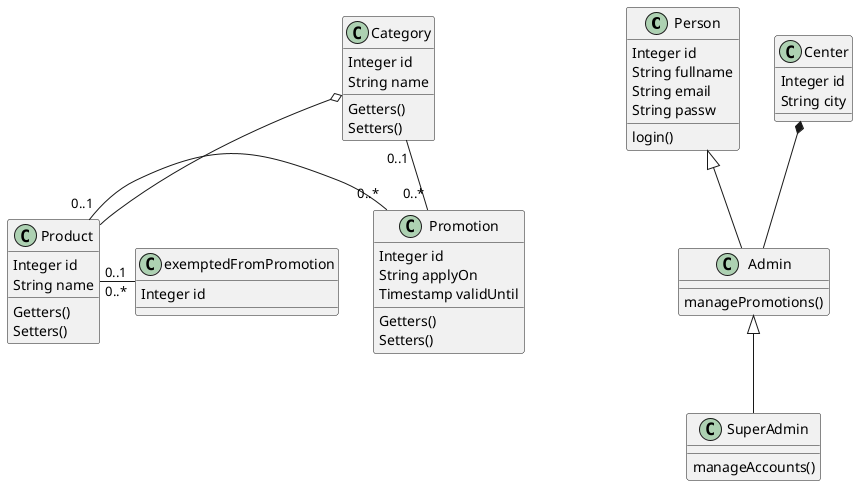 @startuml
'https://plantuml.com/class-diagram

abstract class Person

'Inheritance
Person <|-- Admin
Admin <|-- SuperAdmin

'Aggregation
Category o-- Product
Center *-- Admin

Category "0..1" - "0..*" Promotion
Product "0..1" - "0..*" Promotion

'This needs to be changed to many-to-many relationship
'in case a product can belong to more than one category
Product "0..1" - "0..*" exemptedFromPromotion

class Person {
    Integer id
    String fullname
    String email
    String passw
    login()
}

class Admin {
    managePromotions()
}

class SuperAdmin {
    manageAccounts()
}

class Category {
    Integer id
    String name
    Getters()
    Setters()
}
class Product {
    Integer id
    String name
    Getters()
    Setters()
}

class Center {
    Integer id
    String city
}

class Promotion {
    Integer id
    String applyOn
    Timestamp validUntil
    Getters()
    Setters()
}

class exemptedFromPromotion {
    Integer id
}



@enduml